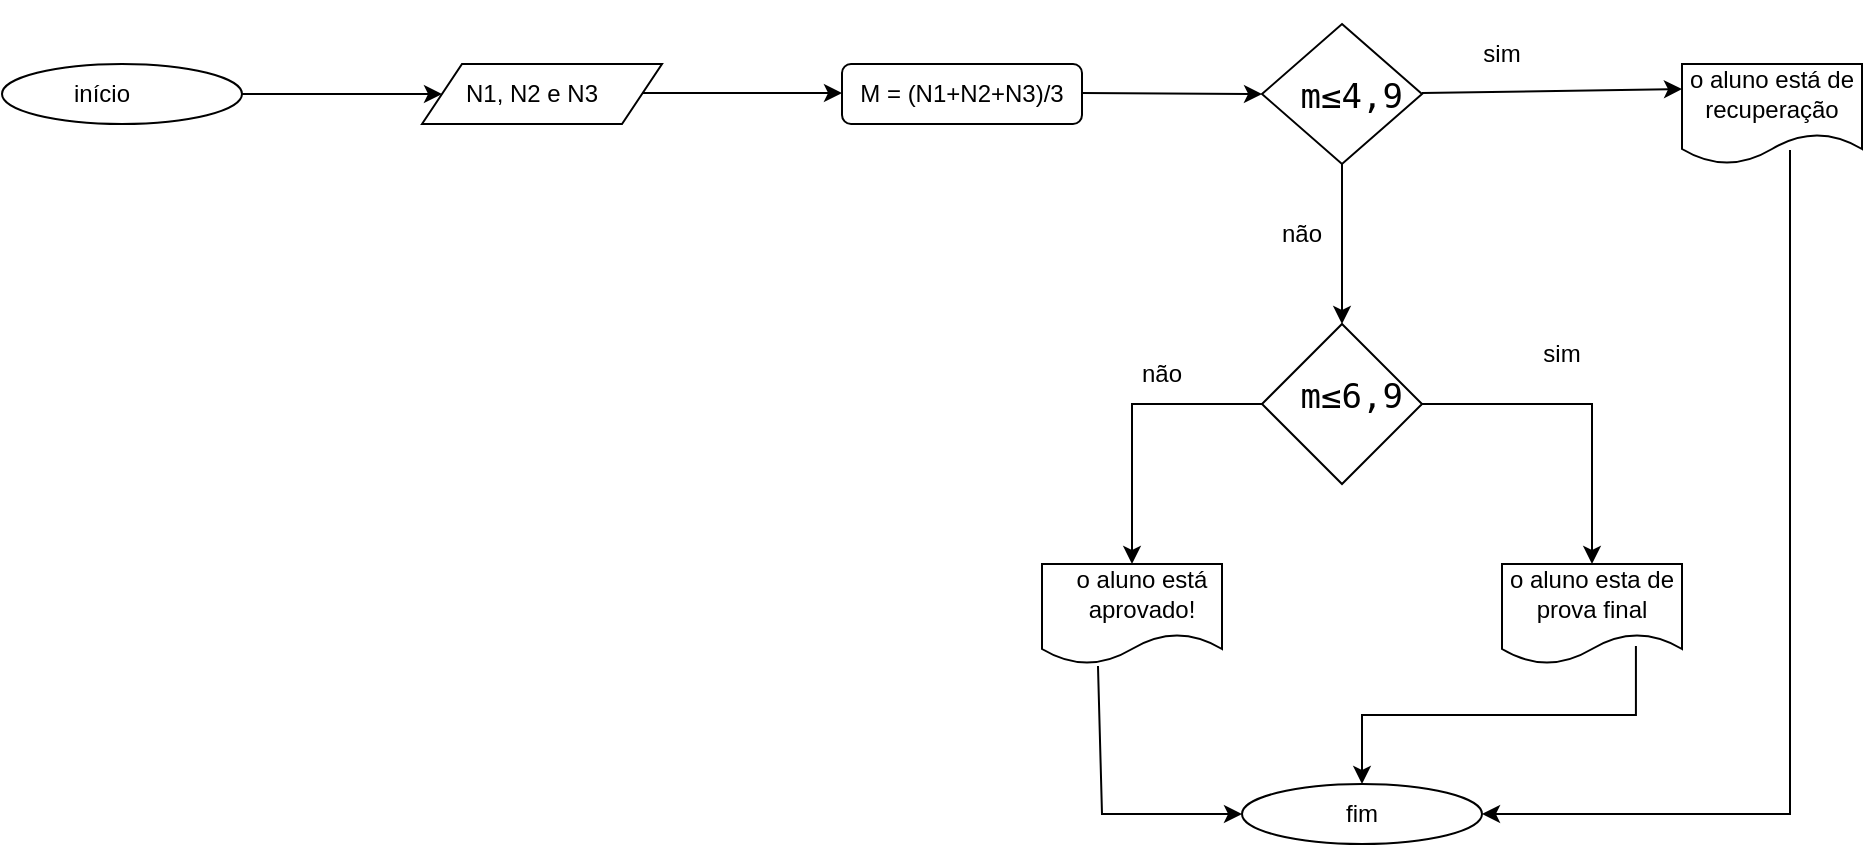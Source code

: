<mxfile version="21.6.8" type="github">
  <diagram name="Página-1" id="XVWDB_NP0sjfhsm2iysF">
    <mxGraphModel dx="376" dy="1861" grid="1" gridSize="10" guides="1" tooltips="1" connect="1" arrows="1" fold="1" page="1" pageScale="1" pageWidth="827" pageHeight="1169" math="0" shadow="0">
      <root>
        <mxCell id="0" />
        <mxCell id="1" parent="0" />
        <mxCell id="WN6ZNMzqXMUxE85dg8oS-19" value="" style="endArrow=classic;html=1;rounded=0;exitX=0.925;exitY=0.55;exitDx=0;exitDy=0;entryX=0.5;entryY=0;entryDx=0;entryDy=0;exitPerimeter=0;" edge="1" parent="1" source="WN6ZNMzqXMUxE85dg8oS-7" target="WN6ZNMzqXMUxE85dg8oS-10">
          <mxGeometry width="50" height="50" relative="1" as="geometry">
            <mxPoint x="835" y="200" as="sourcePoint" />
            <mxPoint x="770" y="280" as="targetPoint" />
            <Array as="points">
              <mxPoint x="770" y="200" />
              <mxPoint x="855" y="200" />
            </Array>
          </mxGeometry>
        </mxCell>
        <mxCell id="WN6ZNMzqXMUxE85dg8oS-1" value="" style="ellipse;whiteSpace=wrap;html=1;" vertex="1" parent="1">
          <mxGeometry x="60" y="30" width="120" height="30" as="geometry" />
        </mxCell>
        <mxCell id="WN6ZNMzqXMUxE85dg8oS-2" value="" style="shape=parallelogram;perimeter=parallelogramPerimeter;whiteSpace=wrap;html=1;fixedSize=1;" vertex="1" parent="1">
          <mxGeometry x="270" y="30" width="120" height="30" as="geometry" />
        </mxCell>
        <mxCell id="WN6ZNMzqXMUxE85dg8oS-4" value="" style="rounded=1;whiteSpace=wrap;html=1;" vertex="1" parent="1">
          <mxGeometry x="480" y="30" width="120" height="30" as="geometry" />
        </mxCell>
        <mxCell id="WN6ZNMzqXMUxE85dg8oS-5" value="" style="rhombus;whiteSpace=wrap;html=1;" vertex="1" parent="1">
          <mxGeometry x="690" y="10" width="80" height="70" as="geometry" />
        </mxCell>
        <mxCell id="WN6ZNMzqXMUxE85dg8oS-6" value="" style="shape=document;whiteSpace=wrap;html=1;boundedLbl=1;" vertex="1" parent="1">
          <mxGeometry x="900" y="30" width="90" height="50" as="geometry" />
        </mxCell>
        <mxCell id="WN6ZNMzqXMUxE85dg8oS-7" value="" style="rhombus;whiteSpace=wrap;html=1;" vertex="1" parent="1">
          <mxGeometry x="690" y="160" width="80" height="80" as="geometry" />
        </mxCell>
        <mxCell id="WN6ZNMzqXMUxE85dg8oS-9" value="" style="shape=document;whiteSpace=wrap;html=1;boundedLbl=1;" vertex="1" parent="1">
          <mxGeometry x="580" y="280" width="90" height="50" as="geometry" />
        </mxCell>
        <mxCell id="WN6ZNMzqXMUxE85dg8oS-10" value="" style="shape=document;whiteSpace=wrap;html=1;boundedLbl=1;" vertex="1" parent="1">
          <mxGeometry x="810" y="280" width="90" height="50" as="geometry" />
        </mxCell>
        <mxCell id="WN6ZNMzqXMUxE85dg8oS-12" value="" style="ellipse;whiteSpace=wrap;html=1;" vertex="1" parent="1">
          <mxGeometry x="680" y="390" width="120" height="30" as="geometry" />
        </mxCell>
        <mxCell id="WN6ZNMzqXMUxE85dg8oS-13" value="" style="endArrow=classic;html=1;rounded=0;exitX=1;exitY=0.5;exitDx=0;exitDy=0;" edge="1" parent="1" source="WN6ZNMzqXMUxE85dg8oS-1" target="WN6ZNMzqXMUxE85dg8oS-2">
          <mxGeometry width="50" height="50" relative="1" as="geometry">
            <mxPoint x="190" y="70" as="sourcePoint" />
            <mxPoint x="240" y="20" as="targetPoint" />
          </mxGeometry>
        </mxCell>
        <mxCell id="WN6ZNMzqXMUxE85dg8oS-14" value="" style="endArrow=classic;html=1;rounded=0;exitX=1;exitY=0.5;exitDx=0;exitDy=0;entryX=0;entryY=0.25;entryDx=0;entryDy=0;" edge="1" parent="1" target="WN6ZNMzqXMUxE85dg8oS-6">
          <mxGeometry width="50" height="50" relative="1" as="geometry">
            <mxPoint x="770" y="44.5" as="sourcePoint" />
            <mxPoint x="850" y="45" as="targetPoint" />
          </mxGeometry>
        </mxCell>
        <mxCell id="WN6ZNMzqXMUxE85dg8oS-15" value="" style="endArrow=classic;html=1;rounded=0;exitX=1;exitY=0.5;exitDx=0;exitDy=0;entryX=0;entryY=0.5;entryDx=0;entryDy=0;" edge="1" parent="1" target="WN6ZNMzqXMUxE85dg8oS-5">
          <mxGeometry width="50" height="50" relative="1" as="geometry">
            <mxPoint x="600" y="44.5" as="sourcePoint" />
            <mxPoint x="700" y="44.5" as="targetPoint" />
          </mxGeometry>
        </mxCell>
        <mxCell id="WN6ZNMzqXMUxE85dg8oS-16" value="" style="endArrow=classic;html=1;rounded=0;exitX=1;exitY=0.5;exitDx=0;exitDy=0;" edge="1" parent="1">
          <mxGeometry width="50" height="50" relative="1" as="geometry">
            <mxPoint x="380" y="44.5" as="sourcePoint" />
            <mxPoint x="480" y="44.5" as="targetPoint" />
          </mxGeometry>
        </mxCell>
        <mxCell id="WN6ZNMzqXMUxE85dg8oS-17" value="" style="endArrow=classic;html=1;rounded=0;exitX=0.5;exitY=1;exitDx=0;exitDy=0;" edge="1" parent="1" source="WN6ZNMzqXMUxE85dg8oS-5" target="WN6ZNMzqXMUxE85dg8oS-7">
          <mxGeometry width="50" height="50" relative="1" as="geometry">
            <mxPoint x="600" y="380" as="sourcePoint" />
            <mxPoint x="650" y="330" as="targetPoint" />
          </mxGeometry>
        </mxCell>
        <mxCell id="WN6ZNMzqXMUxE85dg8oS-18" value="" style="endArrow=classic;html=1;rounded=0;exitX=0;exitY=0.5;exitDx=0;exitDy=0;entryX=0.5;entryY=0;entryDx=0;entryDy=0;" edge="1" parent="1" source="WN6ZNMzqXMUxE85dg8oS-7" target="WN6ZNMzqXMUxE85dg8oS-9">
          <mxGeometry width="50" height="50" relative="1" as="geometry">
            <mxPoint x="600" y="380" as="sourcePoint" />
            <mxPoint x="650" y="330" as="targetPoint" />
            <Array as="points">
              <mxPoint x="625" y="200" />
            </Array>
          </mxGeometry>
        </mxCell>
        <mxCell id="WN6ZNMzqXMUxE85dg8oS-20" value="" style="endArrow=classic;html=1;rounded=0;exitX=0.311;exitY=1.02;exitDx=0;exitDy=0;exitPerimeter=0;entryX=0;entryY=0.5;entryDx=0;entryDy=0;" edge="1" parent="1" source="WN6ZNMzqXMUxE85dg8oS-9" target="WN6ZNMzqXMUxE85dg8oS-12">
          <mxGeometry width="50" height="50" relative="1" as="geometry">
            <mxPoint x="680" y="380" as="sourcePoint" />
            <mxPoint x="730" y="330" as="targetPoint" />
            <Array as="points">
              <mxPoint x="610" y="405" />
            </Array>
          </mxGeometry>
        </mxCell>
        <mxCell id="WN6ZNMzqXMUxE85dg8oS-21" value="" style="endArrow=classic;html=1;rounded=0;entryX=0.5;entryY=0;entryDx=0;entryDy=0;exitX=0.744;exitY=0.82;exitDx=0;exitDy=0;exitPerimeter=0;edgeStyle=elbowEdgeStyle;elbow=vertical;" edge="1" parent="1" source="WN6ZNMzqXMUxE85dg8oS-10" target="WN6ZNMzqXMUxE85dg8oS-12">
          <mxGeometry width="50" height="50" relative="1" as="geometry">
            <mxPoint x="870" y="350" as="sourcePoint" />
            <mxPoint x="730" y="330" as="targetPoint" />
          </mxGeometry>
        </mxCell>
        <mxCell id="WN6ZNMzqXMUxE85dg8oS-22" value="" style="endArrow=classic;html=1;rounded=0;exitX=0.6;exitY=0.86;exitDx=0;exitDy=0;exitPerimeter=0;entryX=1;entryY=0.5;entryDx=0;entryDy=0;edgeStyle=elbowEdgeStyle;" edge="1" parent="1" source="WN6ZNMzqXMUxE85dg8oS-6" target="WN6ZNMzqXMUxE85dg8oS-12">
          <mxGeometry width="50" height="50" relative="1" as="geometry">
            <mxPoint x="790" y="380" as="sourcePoint" />
            <mxPoint x="840" y="330" as="targetPoint" />
            <Array as="points">
              <mxPoint x="954" y="250" />
            </Array>
          </mxGeometry>
        </mxCell>
        <mxCell id="WN6ZNMzqXMUxE85dg8oS-23" value="&lt;font style=&quot;vertical-align: inherit;&quot;&gt;&lt;font style=&quot;vertical-align: inherit;&quot;&gt;sim&lt;/font&gt;&lt;/font&gt;" style="text;html=1;strokeColor=none;fillColor=none;align=center;verticalAlign=middle;whiteSpace=wrap;rounded=0;" vertex="1" parent="1">
          <mxGeometry x="780" y="10" width="60" height="30" as="geometry" />
        </mxCell>
        <mxCell id="WN6ZNMzqXMUxE85dg8oS-24" value="&lt;font style=&quot;vertical-align: inherit;&quot;&gt;&lt;font style=&quot;vertical-align: inherit;&quot;&gt;sim&lt;/font&gt;&lt;/font&gt;" style="text;html=1;strokeColor=none;fillColor=none;align=center;verticalAlign=middle;whiteSpace=wrap;rounded=0;" vertex="1" parent="1">
          <mxGeometry x="810" y="160" width="60" height="30" as="geometry" />
        </mxCell>
        <mxCell id="WN6ZNMzqXMUxE85dg8oS-25" value="&lt;font style=&quot;vertical-align: inherit;&quot;&gt;&lt;font style=&quot;vertical-align: inherit;&quot;&gt;não&lt;/font&gt;&lt;/font&gt;" style="text;html=1;strokeColor=none;fillColor=none;align=center;verticalAlign=middle;whiteSpace=wrap;rounded=0;" vertex="1" parent="1">
          <mxGeometry x="610" y="170" width="60" height="30" as="geometry" />
        </mxCell>
        <mxCell id="WN6ZNMzqXMUxE85dg8oS-26" value="&lt;font style=&quot;vertical-align: inherit;&quot;&gt;&lt;font style=&quot;vertical-align: inherit;&quot;&gt;não&lt;/font&gt;&lt;/font&gt;" style="text;html=1;strokeColor=none;fillColor=none;align=center;verticalAlign=middle;whiteSpace=wrap;rounded=0;" vertex="1" parent="1">
          <mxGeometry x="680" y="100" width="60" height="30" as="geometry" />
        </mxCell>
        <mxCell id="WN6ZNMzqXMUxE85dg8oS-27" value="&lt;font style=&quot;vertical-align: inherit;&quot;&gt;&lt;font style=&quot;vertical-align: inherit;&quot;&gt;&lt;font style=&quot;vertical-align: inherit;&quot;&gt;&lt;font style=&quot;vertical-align: inherit;&quot;&gt;&lt;font style=&quot;vertical-align: inherit;&quot;&gt;&lt;font style=&quot;vertical-align: inherit;&quot;&gt;o aluno está de recuperação&lt;/font&gt;&lt;/font&gt;&lt;/font&gt;&lt;/font&gt;&lt;/font&gt;&lt;/font&gt;" style="text;html=1;strokeColor=none;fillColor=none;align=center;verticalAlign=middle;whiteSpace=wrap;rounded=0;" vertex="1" parent="1">
          <mxGeometry x="900" y="30" width="90" height="30" as="geometry" />
        </mxCell>
        <mxCell id="WN6ZNMzqXMUxE85dg8oS-28" value="&lt;font style=&quot;vertical-align: inherit;&quot;&gt;&lt;font style=&quot;vertical-align: inherit;&quot;&gt;fim&lt;/font&gt;&lt;/font&gt;" style="text;html=1;strokeColor=none;fillColor=none;align=center;verticalAlign=middle;whiteSpace=wrap;rounded=0;" vertex="1" parent="1">
          <mxGeometry x="710" y="390" width="60" height="30" as="geometry" />
        </mxCell>
        <mxCell id="WN6ZNMzqXMUxE85dg8oS-29" value="&lt;font style=&quot;vertical-align: inherit;&quot;&gt;&lt;font style=&quot;vertical-align: inherit;&quot;&gt;o aluno esta de prova final&lt;/font&gt;&lt;/font&gt;" style="text;html=1;strokeColor=none;fillColor=none;align=center;verticalAlign=middle;whiteSpace=wrap;rounded=0;" vertex="1" parent="1">
          <mxGeometry x="810" y="280" width="90" height="30" as="geometry" />
        </mxCell>
        <mxCell id="WN6ZNMzqXMUxE85dg8oS-30" value="&lt;font style=&quot;vertical-align: inherit;&quot;&gt;&lt;font style=&quot;vertical-align: inherit;&quot;&gt;o aluno está aprovado!&lt;/font&gt;&lt;/font&gt;" style="text;html=1;strokeColor=none;fillColor=none;align=center;verticalAlign=middle;whiteSpace=wrap;rounded=0;" vertex="1" parent="1">
          <mxGeometry x="590" y="280" width="80" height="30" as="geometry" />
        </mxCell>
        <mxCell id="WN6ZNMzqXMUxE85dg8oS-32" value="&lt;pre style=&quot;box-sizing: inherit; margin-top: 1.5em; margin-bottom: 3em; padding: 20px; border: 0px; font-variant-numeric: inherit; font-variant-east-asian: inherit; font-variant-alternates: inherit; font-stretch: inherit; line-height: 1.5em; font-family: &amp;quot;Roboto Mono&amp;quot;, monospace; font-optical-sizing: inherit; font-kerning: inherit; font-feature-settings: inherit; font-variation-settings: inherit; vertical-align: baseline; min-width: 100%; overflow-x: auto; max-width: 100%; color: var(--gray85); background: var(--gray05); text-align: start;&quot;&gt;&lt;code style=&quot;box-sizing: inherit; margin: 0px; padding: 0px; border: 0px; font-style: inherit; font-variant: inherit; font-stretch: inherit; line-height: inherit; font-family: &amp;quot;Roboto Mono&amp;quot;, monospace; font-optical-sizing: inherit; font-kerning: inherit; font-feature-settings: inherit; font-variation-settings: inherit; vertical-align: baseline; background: 0px 0px;&quot;&gt;&lt;font style=&quot;font-size: 17px;&quot;&gt;m≤4,9 &lt;/font&gt;&lt;/code&gt;&lt;/pre&gt;" style="text;html=1;strokeColor=none;fillColor=none;align=center;verticalAlign=middle;whiteSpace=wrap;rounded=0;movable=1;resizable=1;rotatable=1;deletable=1;editable=1;locked=0;connectable=1;" vertex="1" parent="1">
          <mxGeometry x="710" y="40" width="60" height="30" as="geometry" />
        </mxCell>
        <mxCell id="WN6ZNMzqXMUxE85dg8oS-33" value="&lt;font style=&quot;vertical-align: inherit;&quot;&gt;&lt;font style=&quot;vertical-align: inherit;&quot;&gt;M = (N1+N2+N3)/3&lt;/font&gt;&lt;/font&gt;" style="text;html=1;strokeColor=none;fillColor=none;align=center;verticalAlign=middle;whiteSpace=wrap;rounded=0;" vertex="1" parent="1">
          <mxGeometry x="480" y="30" width="120" height="30" as="geometry" />
        </mxCell>
        <mxCell id="WN6ZNMzqXMUxE85dg8oS-34" value="&lt;font style=&quot;vertical-align: inherit;&quot;&gt;&lt;font style=&quot;vertical-align: inherit;&quot;&gt;N1, N2 e N3&lt;/font&gt;&lt;/font&gt;" style="text;html=1;strokeColor=none;fillColor=none;align=center;verticalAlign=middle;whiteSpace=wrap;rounded=0;" vertex="1" parent="1">
          <mxGeometry x="280" y="30" width="90" height="30" as="geometry" />
        </mxCell>
        <mxCell id="WN6ZNMzqXMUxE85dg8oS-35" value="&lt;font style=&quot;vertical-align: inherit;&quot;&gt;&lt;font style=&quot;vertical-align: inherit;&quot;&gt;&lt;font style=&quot;vertical-align: inherit;&quot;&gt;&lt;font style=&quot;vertical-align: inherit;&quot;&gt;início&lt;/font&gt;&lt;/font&gt;&lt;/font&gt;&lt;/font&gt;" style="text;html=1;strokeColor=none;fillColor=none;align=center;verticalAlign=middle;whiteSpace=wrap;rounded=0;" vertex="1" parent="1">
          <mxGeometry x="80" y="30" width="60" height="30" as="geometry" />
        </mxCell>
        <mxCell id="WN6ZNMzqXMUxE85dg8oS-41" value="&lt;pre style=&quot;box-sizing: inherit; margin-top: 1.5em; margin-bottom: 3em; padding: 20px; border: 0px; font-variant-numeric: inherit; font-variant-east-asian: inherit; font-variant-alternates: inherit; font-stretch: inherit; line-height: 1.5em; font-family: &amp;quot;Roboto Mono&amp;quot;, monospace; font-optical-sizing: inherit; font-kerning: inherit; font-feature-settings: inherit; font-variation-settings: inherit; vertical-align: baseline; min-width: 100%; overflow-x: auto; max-width: 100%; color: var(--gray85); background: var(--gray05); text-align: start;&quot;&gt;&lt;code style=&quot;box-sizing: inherit; margin: 0px; padding: 0px; border: 0px; font-style: inherit; font-variant: inherit; font-stretch: inherit; line-height: inherit; font-family: &amp;quot;Roboto Mono&amp;quot;, monospace; font-optical-sizing: inherit; font-kerning: inherit; font-feature-settings: inherit; font-variation-settings: inherit; vertical-align: baseline; background: 0px 0px;&quot;&gt;&lt;font style=&quot;font-size: 17px;&quot;&gt;m≤6,9 &lt;/font&gt;&lt;/code&gt;&lt;/pre&gt;" style="text;html=1;strokeColor=none;fillColor=none;align=center;verticalAlign=middle;whiteSpace=wrap;rounded=0;movable=1;resizable=1;rotatable=1;deletable=1;editable=1;locked=0;connectable=1;" vertex="1" parent="1">
          <mxGeometry x="710" y="190" width="60" height="30" as="geometry" />
        </mxCell>
      </root>
    </mxGraphModel>
  </diagram>
</mxfile>
